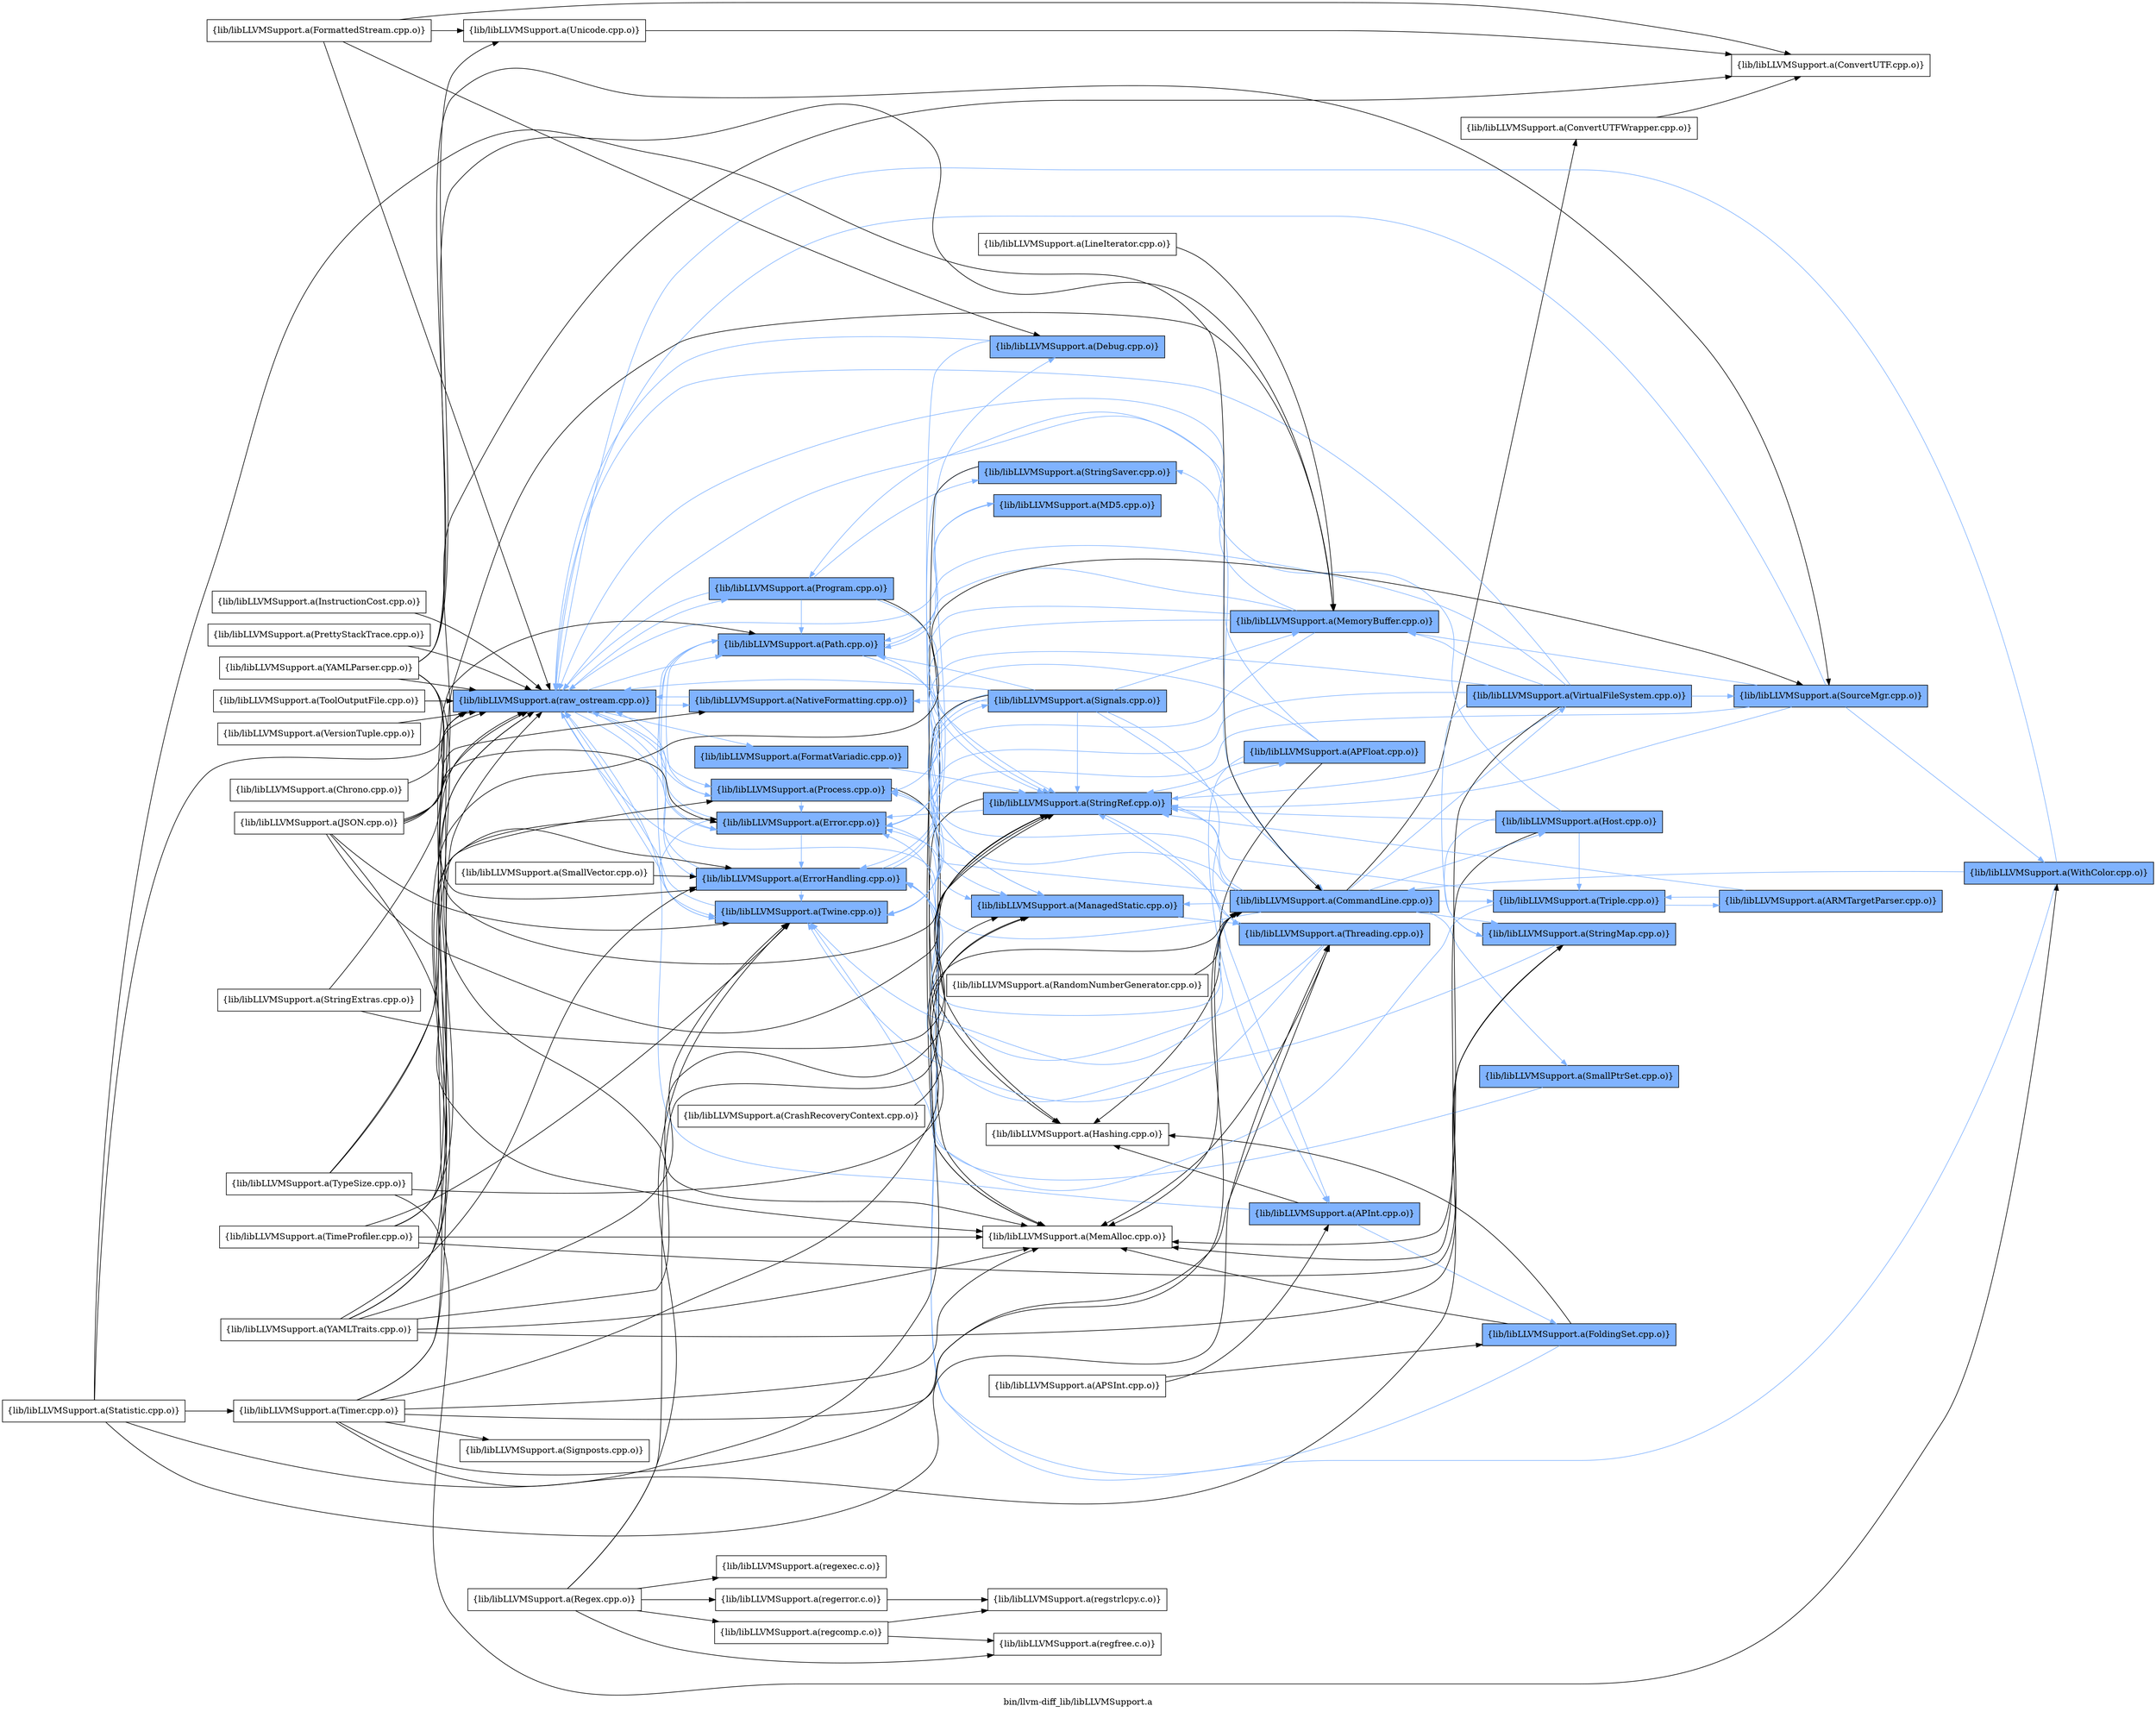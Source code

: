 digraph "bin/llvm-diff_lib/libLLVMSupport.a" {
	label="bin/llvm-diff_lib/libLLVMSupport.a";
	rankdir=LR;
	{ rank=same; Node0x5604fce9c318;  }
	{ rank=same; Node0x5604fce98f38; Node0x5604fce9bd78; Node0x5604fce9a3d8; Node0x5604fce988f8; Node0x5604fce99de8; Node0x5604fce9baa8; Node0x5604fce98f88; Node0x5604fce98ad8;  }
	{ rank=same; Node0x5604fce9c1d8; Node0x5604fce9bb48; Node0x5604fce99708; Node0x5604fce9b058; Node0x5604fce99758; Node0x5604fce98538; Node0x5604fce9a8d8; Node0x5604fce9be18;  }
	{ rank=same; Node0x5604fce9bff8; Node0x5604fce9b828; Node0x5604fce992f8; Node0x5604fce9ace8; Node0x5604fce9c958;  }
	{ rank=same; Node0x5604fce98178; Node0x5604fce987b8; Node0x5604fce9a658; Node0x5604fce98e48; Node0x5604fce9b698; Node0x5604fce9bcd8; Node0x5604fce9a1f8;  }
	{ rank=same; Node0x5604fce9b328; Node0x5604fce9bd28; Node0x5604fce99d48;  }
	{ rank=same; Node0x5604fce9c318;  }
	{ rank=same; Node0x5604fce98f38; Node0x5604fce9bd78; Node0x5604fce9a3d8; Node0x5604fce988f8; Node0x5604fce99de8; Node0x5604fce9baa8; Node0x5604fce98f88; Node0x5604fce98ad8;  }
	{ rank=same; Node0x5604fce9c1d8; Node0x5604fce9bb48; Node0x5604fce99708; Node0x5604fce9b058; Node0x5604fce99758; Node0x5604fce98538; Node0x5604fce9a8d8; Node0x5604fce9be18;  }
	{ rank=same; Node0x5604fce9bff8; Node0x5604fce9b828; Node0x5604fce992f8; Node0x5604fce9ace8; Node0x5604fce9c958;  }
	{ rank=same; Node0x5604fce98178; Node0x5604fce987b8; Node0x5604fce9a658; Node0x5604fce98e48; Node0x5604fce9b698; Node0x5604fce9bcd8; Node0x5604fce9a1f8;  }
	{ rank=same; Node0x5604fce9b328; Node0x5604fce9bd28; Node0x5604fce99d48;  }

	Node0x5604fce9c318 [shape=record,shape=box,group=1,style=filled,fillcolor="0.600000 0.5 1",label="{lib/libLLVMSupport.a(raw_ostream.cpp.o)}"];
	Node0x5604fce9c318 -> Node0x5604fce98f38[color="0.600000 0.5 1"];
	Node0x5604fce9c318 -> Node0x5604fce9bd78[color="0.600000 0.5 1"];
	Node0x5604fce9c318 -> Node0x5604fce9a3d8[color="0.600000 0.5 1"];
	Node0x5604fce9c318 -> Node0x5604fce988f8[color="0.600000 0.5 1"];
	Node0x5604fce9c318 -> Node0x5604fce99de8[color="0.600000 0.5 1"];
	Node0x5604fce9c318 -> Node0x5604fce9baa8[color="0.600000 0.5 1"];
	Node0x5604fce9c318 -> Node0x5604fce98f88[color="0.600000 0.5 1"];
	Node0x5604fce9c318 -> Node0x5604fce98ad8[color="0.600000 0.5 1"];
	Node0x5604fce9ace8 [shape=record,shape=box,group=1,style=filled,fillcolor="0.600000 0.5 1",label="{lib/libLLVMSupport.a(CommandLine.cpp.o)}"];
	Node0x5604fce9ace8 -> Node0x5604fce9c318[color="0.600000 0.5 1"];
	Node0x5604fce9ace8 -> Node0x5604fce987b8[color="0.600000 0.5 1"];
	Node0x5604fce9ace8 -> Node0x5604fce98f38[color="0.600000 0.5 1"];
	Node0x5604fce9ace8 -> Node0x5604fce9bd78[color="0.600000 0.5 1"];
	Node0x5604fce9ace8 -> Node0x5604fce9a658;
	Node0x5604fce9ace8 -> Node0x5604fce9a3d8[color="0.600000 0.5 1"];
	Node0x5604fce9ace8 -> Node0x5604fce988f8[color="0.600000 0.5 1"];
	Node0x5604fce9ace8 -> Node0x5604fce9b058[color="0.600000 0.5 1"];
	Node0x5604fce9ace8 -> Node0x5604fce9a8d8;
	Node0x5604fce9ace8 -> Node0x5604fce98e48[color="0.600000 0.5 1"];
	Node0x5604fce9ace8 -> Node0x5604fce9b698[color="0.600000 0.5 1"];
	Node0x5604fce9ace8 -> Node0x5604fce9be18[color="0.600000 0.5 1"];
	Node0x5604fce9ace8 -> Node0x5604fce9bb48[color="0.600000 0.5 1"];
	Node0x5604fce9ace8 -> Node0x5604fce9bcd8[color="0.600000 0.5 1"];
	Node0x5604fce9ace8 -> Node0x5604fce98f88[color="0.600000 0.5 1"];
	Node0x5604fce9ace8 -> Node0x5604fce9a1f8[color="0.600000 0.5 1"];
	Node0x5604fce9a8d8 [shape=record,shape=box,group=0,label="{lib/libLLVMSupport.a(MemAlloc.cpp.o)}"];
	Node0x5604fce99d48 [shape=record,shape=box,group=1,style=filled,fillcolor="0.600000 0.5 1",label="{lib/libLLVMSupport.a(SourceMgr.cpp.o)}"];
	Node0x5604fce99d48 -> Node0x5604fce9a9c8[color="0.600000 0.5 1"];
	Node0x5604fce99d48 -> Node0x5604fce9c318[color="0.600000 0.5 1"];
	Node0x5604fce99d48 -> Node0x5604fce9c958[color="0.600000 0.5 1"];
	Node0x5604fce99d48 -> Node0x5604fce9bb48[color="0.600000 0.5 1"];
	Node0x5604fce99d48 -> Node0x5604fce98f88[color="0.600000 0.5 1"];
	Node0x5604fce99758 [shape=record,shape=box,group=1,style=filled,fillcolor="0.600000 0.5 1",label="{lib/libLLVMSupport.a(Debug.cpp.o)}"];
	Node0x5604fce99758 -> Node0x5604fce9c318[color="0.600000 0.5 1"];
	Node0x5604fce99758 -> Node0x5604fce9b058[color="0.600000 0.5 1"];
	Node0x5604fce9b698 [shape=record,shape=box,group=1,style=filled,fillcolor="0.600000 0.5 1",label="{lib/libLLVMSupport.a(StringMap.cpp.o)}"];
	Node0x5604fce9b698 -> Node0x5604fce988f8[color="0.600000 0.5 1"];
	Node0x5604fce98f88 [shape=record,shape=box,group=1,style=filled,fillcolor="0.600000 0.5 1",label="{lib/libLLVMSupport.a(Twine.cpp.o)}"];
	Node0x5604fce98f88 -> Node0x5604fce9c318[color="0.600000 0.5 1"];
	Node0x5604fce9bff8 [shape=record,shape=box,group=1,style=filled,fillcolor="0.600000 0.5 1",label="{lib/libLLVMSupport.a(APFloat.cpp.o)}"];
	Node0x5604fce9bff8 -> Node0x5604fce9c318[color="0.600000 0.5 1"];
	Node0x5604fce9bff8 -> Node0x5604fce9b828[color="0.600000 0.5 1"];
	Node0x5604fce9bff8 -> Node0x5604fce9a3d8[color="0.600000 0.5 1"];
	Node0x5604fce9bff8 -> Node0x5604fce99708;
	Node0x5604fce9bff8 -> Node0x5604fce9bb48[color="0.600000 0.5 1"];
	Node0x5604fce9b828 [shape=record,shape=box,group=1,style=filled,fillcolor="0.600000 0.5 1",label="{lib/libLLVMSupport.a(APInt.cpp.o)}"];
	Node0x5604fce9b828 -> Node0x5604fce9c318[color="0.600000 0.5 1"];
	Node0x5604fce9b828 -> Node0x5604fce98178[color="0.600000 0.5 1"];
	Node0x5604fce9b828 -> Node0x5604fce99708;
	Node0x5604fce97e08 [shape=record,shape=box,group=0,label="{lib/libLLVMSupport.a(FormattedStream.cpp.o)}"];
	Node0x5604fce97e08 -> Node0x5604fce9c318;
	Node0x5604fce97e08 -> Node0x5604fce9b328;
	Node0x5604fce97e08 -> Node0x5604fce99758;
	Node0x5604fce97e08 -> Node0x5604fce99e88;
	Node0x5604fce9c1d8 [shape=record,shape=box,group=1,style=filled,fillcolor="0.600000 0.5 1",label="{lib/libLLVMSupport.a(MD5.cpp.o)}"];
	Node0x5604fce9c1d8 -> Node0x5604fce9c318[color="0.600000 0.5 1"];
	Node0x5604fce9a518 [shape=record,shape=box,group=0,label="{lib/libLLVMSupport.a(StringExtras.cpp.o)}"];
	Node0x5604fce9a518 -> Node0x5604fce9c318;
	Node0x5604fce9a518 -> Node0x5604fce9bb48;
	Node0x5604fce9bb48 [shape=record,shape=box,group=1,style=filled,fillcolor="0.600000 0.5 1",label="{lib/libLLVMSupport.a(StringRef.cpp.o)}"];
	Node0x5604fce9bb48 -> Node0x5604fce9bff8[color="0.600000 0.5 1"];
	Node0x5604fce9bb48 -> Node0x5604fce9b828[color="0.600000 0.5 1"];
	Node0x5604fce9bb48 -> Node0x5604fce9a3d8[color="0.600000 0.5 1"];
	Node0x5604fce9bb48 -> Node0x5604fce99708;
	Node0x5604fce98178 [shape=record,shape=box,group=1,style=filled,fillcolor="0.600000 0.5 1",label="{lib/libLLVMSupport.a(FoldingSet.cpp.o)}"];
	Node0x5604fce98178 -> Node0x5604fce988f8[color="0.600000 0.5 1"];
	Node0x5604fce98178 -> Node0x5604fce99708;
	Node0x5604fce98178 -> Node0x5604fce9a8d8;
	Node0x5604fce98e48 [shape=record,shape=box,group=1,style=filled,fillcolor="0.600000 0.5 1",label="{lib/libLLVMSupport.a(SmallPtrSet.cpp.o)}"];
	Node0x5604fce98e48 -> Node0x5604fce988f8[color="0.600000 0.5 1"];
	Node0x5604fce99708 [shape=record,shape=box,group=0,label="{lib/libLLVMSupport.a(Hashing.cpp.o)}"];
	Node0x5604fce97d68 [shape=record,shape=box,group=0,label="{lib/libLLVMSupport.a(TypeSize.cpp.o)}"];
	Node0x5604fce97d68 -> Node0x5604fce9a9c8;
	Node0x5604fce97d68 -> Node0x5604fce9c318;
	Node0x5604fce97d68 -> Node0x5604fce9ace8;
	Node0x5604fce97d68 -> Node0x5604fce988f8;
	Node0x5604fce9a3d8 [shape=record,shape=box,group=1,style=filled,fillcolor="0.600000 0.5 1",label="{lib/libLLVMSupport.a(Error.cpp.o)}"];
	Node0x5604fce9a3d8 -> Node0x5604fce9c318[color="0.600000 0.5 1"];
	Node0x5604fce9a3d8 -> Node0x5604fce988f8[color="0.600000 0.5 1"];
	Node0x5604fce9a3d8 -> Node0x5604fce9b058[color="0.600000 0.5 1"];
	Node0x5604fce9a3d8 -> Node0x5604fce98f88[color="0.600000 0.5 1"];
	Node0x5604fce988f8 [shape=record,shape=box,group=1,style=filled,fillcolor="0.600000 0.5 1",label="{lib/libLLVMSupport.a(ErrorHandling.cpp.o)}"];
	Node0x5604fce988f8 -> Node0x5604fce9c318[color="0.600000 0.5 1"];
	Node0x5604fce988f8 -> Node0x5604fce99758[color="0.600000 0.5 1"];
	Node0x5604fce988f8 -> Node0x5604fce98f88[color="0.600000 0.5 1"];
	Node0x5604fce988f8 -> Node0x5604fce98538[color="0.600000 0.5 1"];
	Node0x5604fce9be18 [shape=record,shape=box,group=1,style=filled,fillcolor="0.600000 0.5 1",label="{lib/libLLVMSupport.a(StringSaver.cpp.o)}"];
	Node0x5604fce9be18 -> Node0x5604fce9a8d8;
	Node0x5604fce9be18 -> Node0x5604fce9bb48[color="0.600000 0.5 1"];
	Node0x5604fce9bcd8 [shape=record,shape=box,group=1,style=filled,fillcolor="0.600000 0.5 1",label="{lib/libLLVMSupport.a(Triple.cpp.o)}"];
	Node0x5604fce9bcd8 -> Node0x5604fce9bb48[color="0.600000 0.5 1"];
	Node0x5604fce9bcd8 -> Node0x5604fce9bd28[color="0.600000 0.5 1"];
	Node0x5604fce9bcd8 -> Node0x5604fce98f88[color="0.600000 0.5 1"];
	Node0x5604fce98a88 [shape=record,shape=box,group=0,label="{lib/libLLVMSupport.a(Regex.cpp.o)}"];
	Node0x5604fce98a88 -> Node0x5604fce9bb98;
	Node0x5604fce98a88 -> Node0x5604fce99398;
	Node0x5604fce98a88 -> Node0x5604fce99b68;
	Node0x5604fce98a88 -> Node0x5604fce9a1a8;
	Node0x5604fce98a88 -> Node0x5604fce9bb48;
	Node0x5604fce98a88 -> Node0x5604fce98f88;
	Node0x5604fce98f38 [shape=record,shape=box,group=1,style=filled,fillcolor="0.600000 0.5 1",label="{lib/libLLVMSupport.a(Path.cpp.o)}"];
	Node0x5604fce98f38 -> Node0x5604fce9bd78[color="0.600000 0.5 1"];
	Node0x5604fce98f38 -> Node0x5604fce9a3d8[color="0.600000 0.5 1"];
	Node0x5604fce98f38 -> Node0x5604fce9c1d8[color="0.600000 0.5 1"];
	Node0x5604fce98f38 -> Node0x5604fce9bb48[color="0.600000 0.5 1"];
	Node0x5604fce98f38 -> Node0x5604fce98f88[color="0.600000 0.5 1"];
	Node0x5604fce9b058 [shape=record,shape=box,group=1,style=filled,fillcolor="0.600000 0.5 1",label="{lib/libLLVMSupport.a(ManagedStatic.cpp.o)}"];
	Node0x5604fce9b058 -> Node0x5604fce992f8[color="0.600000 0.5 1"];
	Node0x5604fce9c958 [shape=record,shape=box,group=1,style=filled,fillcolor="0.600000 0.5 1",label="{lib/libLLVMSupport.a(MemoryBuffer.cpp.o)}"];
	Node0x5604fce9c958 -> Node0x5604fce98f38[color="0.600000 0.5 1"];
	Node0x5604fce9c958 -> Node0x5604fce9bd78[color="0.600000 0.5 1"];
	Node0x5604fce9c958 -> Node0x5604fce9a3d8[color="0.600000 0.5 1"];
	Node0x5604fce9c958 -> Node0x5604fce98f88[color="0.600000 0.5 1"];
	Node0x5604fce9c958 -> Node0x5604fce98ad8[color="0.600000 0.5 1"];
	Node0x5604fce9b558 [shape=record,shape=box,group=0,label="{lib/libLLVMSupport.a(Timer.cpp.o)}"];
	Node0x5604fce9b558 -> Node0x5604fce9c318;
	Node0x5604fce9b558 -> Node0x5604fce9bd78;
	Node0x5604fce9b558 -> Node0x5604fce9ace8;
	Node0x5604fce9b558 -> Node0x5604fce9b058;
	Node0x5604fce9b558 -> Node0x5604fce9a8d8;
	Node0x5604fce9b558 -> Node0x5604fce9b698;
	Node0x5604fce9b558 -> Node0x5604fce9add8;
	Node0x5604fce9b558 -> Node0x5604fce992f8;
	Node0x5604fce9baa8 [shape=record,shape=box,group=1,style=filled,fillcolor="0.600000 0.5 1",label="{lib/libLLVMSupport.a(NativeFormatting.cpp.o)}"];
	Node0x5604fce9baa8 -> Node0x5604fce9c318[color="0.600000 0.5 1"];
	Node0x5604fce992f8 [shape=record,shape=box,group=1,style=filled,fillcolor="0.600000 0.5 1",label="{lib/libLLVMSupport.a(Threading.cpp.o)}"];
	Node0x5604fce992f8 -> Node0x5604fce988f8[color="0.600000 0.5 1"];
	Node0x5604fce992f8 -> Node0x5604fce9a8d8;
	Node0x5604fce992f8 -> Node0x5604fce9bb48[color="0.600000 0.5 1"];
	Node0x5604fce992f8 -> Node0x5604fce98f88[color="0.600000 0.5 1"];
	Node0x5604fce9c908 [shape=record,shape=box,group=0,label="{lib/libLLVMSupport.a(Chrono.cpp.o)}"];
	Node0x5604fce9c908 -> Node0x5604fce9c318;
	Node0x5604fce987b8 [shape=record,shape=box,group=1,style=filled,fillcolor="0.600000 0.5 1",label="{lib/libLLVMSupport.a(Host.cpp.o)}"];
	Node0x5604fce987b8 -> Node0x5604fce9c318[color="0.600000 0.5 1"];
	Node0x5604fce987b8 -> Node0x5604fce9a8d8;
	Node0x5604fce987b8 -> Node0x5604fce9b698[color="0.600000 0.5 1"];
	Node0x5604fce987b8 -> Node0x5604fce9bb48[color="0.600000 0.5 1"];
	Node0x5604fce987b8 -> Node0x5604fce9bcd8[color="0.600000 0.5 1"];
	Node0x5604fce9bd78 [shape=record,shape=box,group=1,style=filled,fillcolor="0.600000 0.5 1",label="{lib/libLLVMSupport.a(Process.cpp.o)}"];
	Node0x5604fce9bd78 -> Node0x5604fce98f38[color="0.600000 0.5 1"];
	Node0x5604fce9bd78 -> Node0x5604fce9a3d8[color="0.600000 0.5 1"];
	Node0x5604fce9bd78 -> Node0x5604fce99708;
	Node0x5604fce9bd78 -> Node0x5604fce9b058[color="0.600000 0.5 1"];
	Node0x5604fce9a658 [shape=record,shape=box,group=0,label="{lib/libLLVMSupport.a(ConvertUTFWrapper.cpp.o)}"];
	Node0x5604fce9a658 -> Node0x5604fce9b328;
	Node0x5604fce9a1f8 [shape=record,shape=box,group=1,style=filled,fillcolor="0.600000 0.5 1",label="{lib/libLLVMSupport.a(VirtualFileSystem.cpp.o)}"];
	Node0x5604fce9a1f8 -> Node0x5604fce9c318[color="0.600000 0.5 1"];
	Node0x5604fce9a1f8 -> Node0x5604fce98f38[color="0.600000 0.5 1"];
	Node0x5604fce9a1f8 -> Node0x5604fce9a3d8[color="0.600000 0.5 1"];
	Node0x5604fce9a1f8 -> Node0x5604fce9a8d8;
	Node0x5604fce9a1f8 -> Node0x5604fce9c958[color="0.600000 0.5 1"];
	Node0x5604fce9a1f8 -> Node0x5604fce99d48[color="0.600000 0.5 1"];
	Node0x5604fce9a1f8 -> Node0x5604fce9b698[color="0.600000 0.5 1"];
	Node0x5604fce9a1f8 -> Node0x5604fce9bb48[color="0.600000 0.5 1"];
	Node0x5604fce9a1f8 -> Node0x5604fce98f88[color="0.600000 0.5 1"];
	Node0x5604fce9b328 [shape=record,shape=box,group=0,label="{lib/libLLVMSupport.a(ConvertUTF.cpp.o)}"];
	Node0x5604fce98538 [shape=record,shape=box,group=1,style=filled,fillcolor="0.600000 0.5 1",label="{lib/libLLVMSupport.a(Signals.cpp.o)}"];
	Node0x5604fce98538 -> Node0x5604fce9c318[color="0.600000 0.5 1"];
	Node0x5604fce98538 -> Node0x5604fce98f38[color="0.600000 0.5 1"];
	Node0x5604fce98538 -> Node0x5604fce9ace8[color="0.600000 0.5 1"];
	Node0x5604fce98538 -> Node0x5604fce988f8[color="0.600000 0.5 1"];
	Node0x5604fce98538 -> Node0x5604fce9b058[color="0.600000 0.5 1"];
	Node0x5604fce98538 -> Node0x5604fce9a8d8;
	Node0x5604fce98538 -> Node0x5604fce9c958[color="0.600000 0.5 1"];
	Node0x5604fce98538 -> Node0x5604fce9baa8[color="0.600000 0.5 1"];
	Node0x5604fce98538 -> Node0x5604fce9bb48[color="0.600000 0.5 1"];
	Node0x5604fce98538 -> Node0x5604fce98f88[color="0.600000 0.5 1"];
	Node0x5604fce98538 -> Node0x5604fce992f8[color="0.600000 0.5 1"];
	Node0x5604fce99e88 [shape=record,shape=box,group=0,label="{lib/libLLVMSupport.a(Unicode.cpp.o)}"];
	Node0x5604fce99e88 -> Node0x5604fce9b328;
	Node0x5604fce99de8 [shape=record,shape=box,group=1,style=filled,fillcolor="0.600000 0.5 1",label="{lib/libLLVMSupport.a(FormatVariadic.cpp.o)}"];
	Node0x5604fce99de8 -> Node0x5604fce9bb48[color="0.600000 0.5 1"];
	Node0x5604fce9b5a8 [shape=record,shape=box,group=0,label="{lib/libLLVMSupport.a(InstructionCost.cpp.o)}"];
	Node0x5604fce9b5a8 -> Node0x5604fce9c318;
	Node0x5604fce98ad8 [shape=record,shape=box,group=1,style=filled,fillcolor="0.600000 0.5 1",label="{lib/libLLVMSupport.a(Program.cpp.o)}"];
	Node0x5604fce98ad8 -> Node0x5604fce9c318[color="0.600000 0.5 1"];
	Node0x5604fce98ad8 -> Node0x5604fce98f38[color="0.600000 0.5 1"];
	Node0x5604fce98ad8 -> Node0x5604fce9a8d8;
	Node0x5604fce98ad8 -> Node0x5604fce9be18[color="0.600000 0.5 1"];
	Node0x5604fce98ad8 -> Node0x5604fce9bb48[color="0.600000 0.5 1"];
	Node0x5604fce9c9f8 [shape=record,shape=box,group=0,label="{lib/libLLVMSupport.a(PrettyStackTrace.cpp.o)}"];
	Node0x5604fce9c9f8 -> Node0x5604fce9c318;
	Node0x5604fce97f98 [shape=record,shape=box,group=0,label="{lib/libLLVMSupport.a(RandomNumberGenerator.cpp.o)}"];
	Node0x5604fce97f98 -> Node0x5604fce9ace8;
	Node0x5604fce9bb98 [shape=record,shape=box,group=0,label="{lib/libLLVMSupport.a(regcomp.c.o)}"];
	Node0x5604fce9bb98 -> Node0x5604fce9a1a8;
	Node0x5604fce9bb98 -> Node0x5604fce98218;
	Node0x5604fce99398 [shape=record,shape=box,group=0,label="{lib/libLLVMSupport.a(regerror.c.o)}"];
	Node0x5604fce99398 -> Node0x5604fce98218;
	Node0x5604fce99b68 [shape=record,shape=box,group=0,label="{lib/libLLVMSupport.a(regexec.c.o)}"];
	Node0x5604fce9a1a8 [shape=record,shape=box,group=0,label="{lib/libLLVMSupport.a(regfree.c.o)}"];
	Node0x5604fce99028 [shape=record,shape=box,group=0,label="{lib/libLLVMSupport.a(SmallVector.cpp.o)}"];
	Node0x5604fce99028 -> Node0x5604fce988f8;
	Node0x5604fce9a9c8 [shape=record,shape=box,group=1,style=filled,fillcolor="0.600000 0.5 1",label="{lib/libLLVMSupport.a(WithColor.cpp.o)}"];
	Node0x5604fce9a9c8 -> Node0x5604fce9c318[color="0.600000 0.5 1"];
	Node0x5604fce9a9c8 -> Node0x5604fce9ace8[color="0.600000 0.5 1"];
	Node0x5604fce9a9c8 -> Node0x5604fce9a3d8[color="0.600000 0.5 1"];
	Node0x5604fce9a068 [shape=record,shape=box,group=0,label="{lib/libLLVMSupport.a(Statistic.cpp.o)}"];
	Node0x5604fce9a068 -> Node0x5604fce9c318;
	Node0x5604fce9a068 -> Node0x5604fce9ace8;
	Node0x5604fce9a068 -> Node0x5604fce9b058;
	Node0x5604fce9a068 -> Node0x5604fce9b558;
	Node0x5604fce9a068 -> Node0x5604fce992f8;
	Node0x5604fce998e8 [shape=record,shape=box,group=0,label="{lib/libLLVMSupport.a(TimeProfiler.cpp.o)}"];
	Node0x5604fce998e8 -> Node0x5604fce9c318;
	Node0x5604fce998e8 -> Node0x5604fce98f38;
	Node0x5604fce998e8 -> Node0x5604fce9a3d8;
	Node0x5604fce998e8 -> Node0x5604fce9a8d8;
	Node0x5604fce998e8 -> Node0x5604fce9b698;
	Node0x5604fce998e8 -> Node0x5604fce98f88;
	Node0x5604fce9ae28 [shape=record,shape=box,group=0,label="{lib/libLLVMSupport.a(JSON.cpp.o)}"];
	Node0x5604fce9ae28 -> Node0x5604fce9c318;
	Node0x5604fce9ae28 -> Node0x5604fce9b328;
	Node0x5604fce9ae28 -> Node0x5604fce9a3d8;
	Node0x5604fce9ae28 -> Node0x5604fce9a8d8;
	Node0x5604fce9ae28 -> Node0x5604fce9baa8;
	Node0x5604fce9ae28 -> Node0x5604fce9bb48;
	Node0x5604fce9ae28 -> Node0x5604fce98f88;
	Node0x5604fce9add8 [shape=record,shape=box,group=0,label="{lib/libLLVMSupport.a(Signposts.cpp.o)}"];
	Node0x5604fce9c458 [shape=record,shape=box,group=0,label="{lib/libLLVMSupport.a(ToolOutputFile.cpp.o)}"];
	Node0x5604fce9c458 -> Node0x5604fce9c318;
	Node0x5604fce9bd28 [shape=record,shape=box,group=1,style=filled,fillcolor="0.600000 0.5 1",label="{lib/libLLVMSupport.a(ARMTargetParser.cpp.o)}"];
	Node0x5604fce9bd28 -> Node0x5604fce9bb48[color="0.600000 0.5 1"];
	Node0x5604fce9bd28 -> Node0x5604fce9bcd8[color="0.600000 0.5 1"];
	Node0x5604fce9ca98 [shape=record,shape=box,group=0,label="{lib/libLLVMSupport.a(YAMLParser.cpp.o)}"];
	Node0x5604fce9ca98 -> Node0x5604fce9c318;
	Node0x5604fce9ca98 -> Node0x5604fce988f8;
	Node0x5604fce9ca98 -> Node0x5604fce9a8d8;
	Node0x5604fce9ca98 -> Node0x5604fce9c958;
	Node0x5604fce9ca98 -> Node0x5604fce99d48;
	Node0x5604fce9ca98 -> Node0x5604fce9bb48;
	Node0x5604fce9ca98 -> Node0x5604fce99e88;
	Node0x5604fce98218 [shape=record,shape=box,group=0,label="{lib/libLLVMSupport.a(regstrlcpy.c.o)}"];
	Node0x5604fce9bc88 [shape=record,shape=box,group=0,label="{lib/libLLVMSupport.a(CrashRecoveryContext.cpp.o)}"];
	Node0x5604fce9bc88 -> Node0x5604fce9b058;
	Node0x5604fce9aa18 [shape=record,shape=box,group=0,label="{lib/libLLVMSupport.a(APSInt.cpp.o)}"];
	Node0x5604fce9aa18 -> Node0x5604fce9b828;
	Node0x5604fce9aa18 -> Node0x5604fce98178;
	Node0x5604fce99208 [shape=record,shape=box,group=0,label="{lib/libLLVMSupport.a(YAMLTraits.cpp.o)}"];
	Node0x5604fce99208 -> Node0x5604fce9c318;
	Node0x5604fce99208 -> Node0x5604fce988f8;
	Node0x5604fce99208 -> Node0x5604fce9a8d8;
	Node0x5604fce99208 -> Node0x5604fce9c958;
	Node0x5604fce99208 -> Node0x5604fce99d48;
	Node0x5604fce99208 -> Node0x5604fce9b698;
	Node0x5604fce99208 -> Node0x5604fce9bb48;
	Node0x5604fce99208 -> Node0x5604fce98f88;
	Node0x5604fce99258 [shape=record,shape=box,group=0,label="{lib/libLLVMSupport.a(LineIterator.cpp.o)}"];
	Node0x5604fce99258 -> Node0x5604fce9c958;
	Node0x5604fce99668 [shape=record,shape=box,group=0,label="{lib/libLLVMSupport.a(VersionTuple.cpp.o)}"];
	Node0x5604fce99668 -> Node0x5604fce9c318;
}
